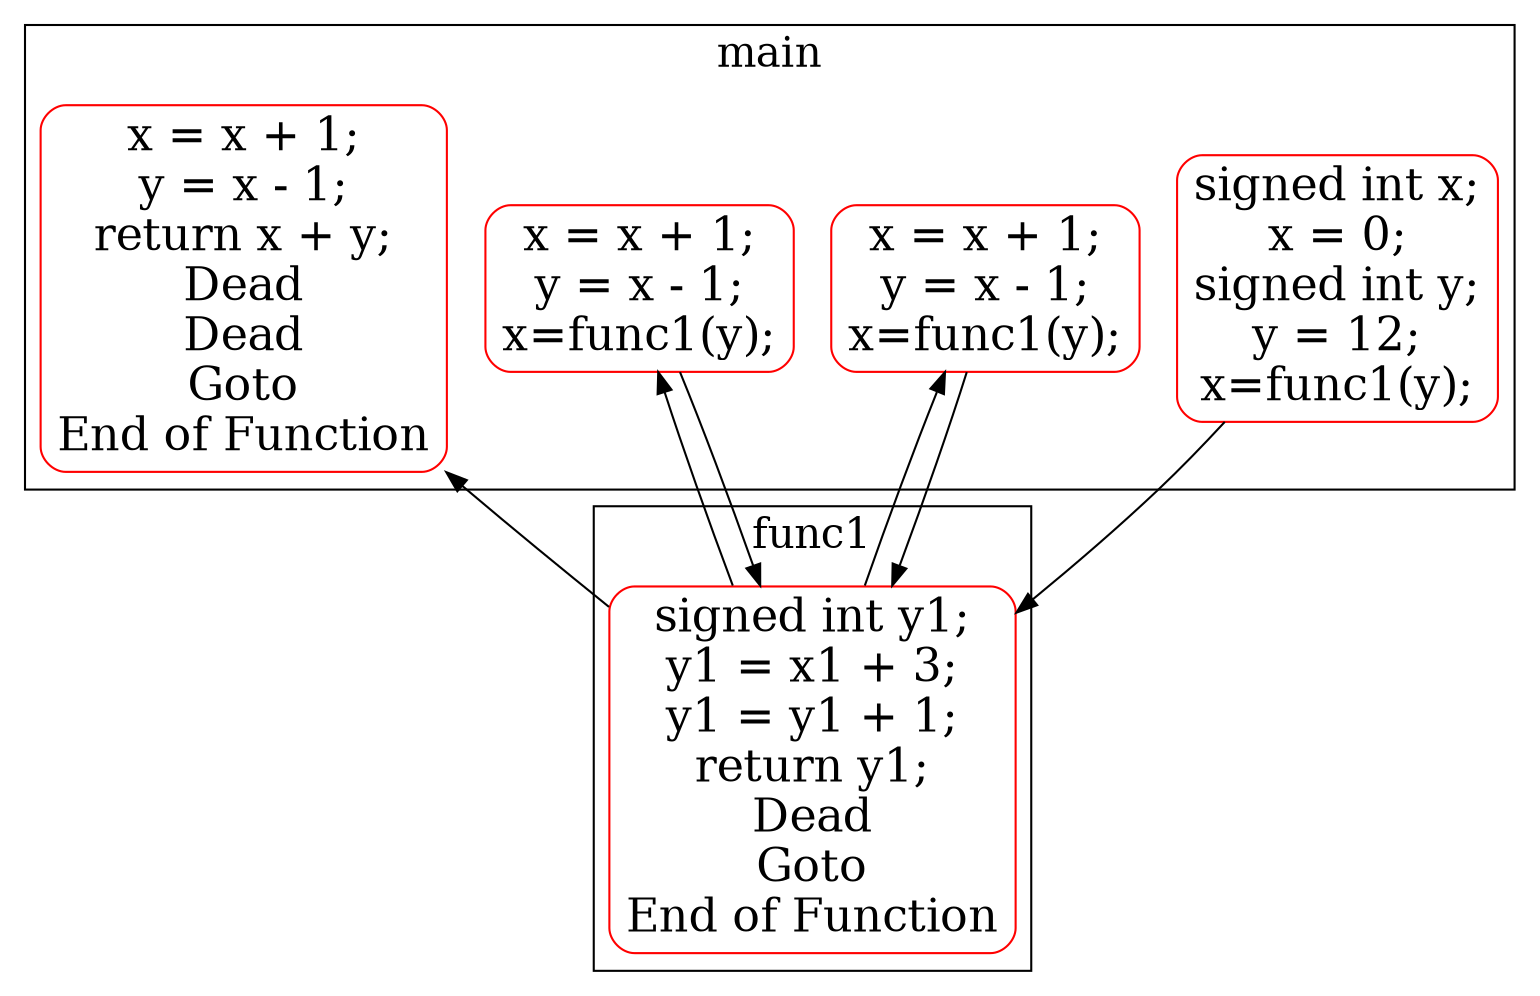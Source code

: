 digraph G {
color=black;
orientation=portrait;
fontsize=20;
compound=true;
size="30,40";
ratio=compress;
subgraph "cluster_main" {
label="main";
Node_0_0_Node_0_1_Node_0_2_Node_0_3_Node_0_4 [label="signed int x;\nx = 0;\nsigned int y;\ny = 12;\nx=func1(y);", shape=Mrecord, fontsize=22, color=red];
Node_0_5_Node_0_6_Node_0_7 [label="x = x + 1;\ny = x - 1;\nx=func1(y);", shape=Mrecord, fontsize=22, color=red];
Node_0_8_Node_0_9_Node_0_10 [label="x = x + 1;\ny = x - 1;\nx=func1(y);", shape=Mrecord, fontsize=22, color=red];
Node_0_11_Node_0_12_Node_0_13_Node_0_14_Node_0_15_Node_0_16_Node_0_17 [label="x = x + 1;\ny = x - 1;\nreturn x + y;\nDead\nDead\nGoto\nEnd of Function", shape=Mrecord, fontsize=22, color=red];
}

subgraph "cluster_func1" {
label="func1";
Node_1_18_Node_1_19_Node_1_20_Node_1_21_Node_1_22_Node_1_23_Node_1_24 [label="signed int y1;\ny1 = x1 + 3;\ny1 = y1 + 1;\nreturn y1;\nDead\nGoto\nEnd of Function", shape=Mrecord, fontsize=22, color=red];
}

Node_1_18_Node_1_19_Node_1_20_Node_1_21_Node_1_22_Node_1_23_Node_1_24 -> Node_0_5_Node_0_6_Node_0_7;
Node_1_18_Node_1_19_Node_1_20_Node_1_21_Node_1_22_Node_1_23_Node_1_24 -> Node_0_8_Node_0_9_Node_0_10;
Node_1_18_Node_1_19_Node_1_20_Node_1_21_Node_1_22_Node_1_23_Node_1_24 -> Node_0_11_Node_0_12_Node_0_13_Node_0_14_Node_0_15_Node_0_16_Node_0_17;
Node_0_0_Node_0_1_Node_0_2_Node_0_3_Node_0_4 -> Node_1_18_Node_1_19_Node_1_20_Node_1_21_Node_1_22_Node_1_23_Node_1_24;
Node_0_5_Node_0_6_Node_0_7 -> Node_1_18_Node_1_19_Node_1_20_Node_1_21_Node_1_22_Node_1_23_Node_1_24;
Node_0_8_Node_0_9_Node_0_10 -> Node_1_18_Node_1_19_Node_1_20_Node_1_21_Node_1_22_Node_1_23_Node_1_24;
}
